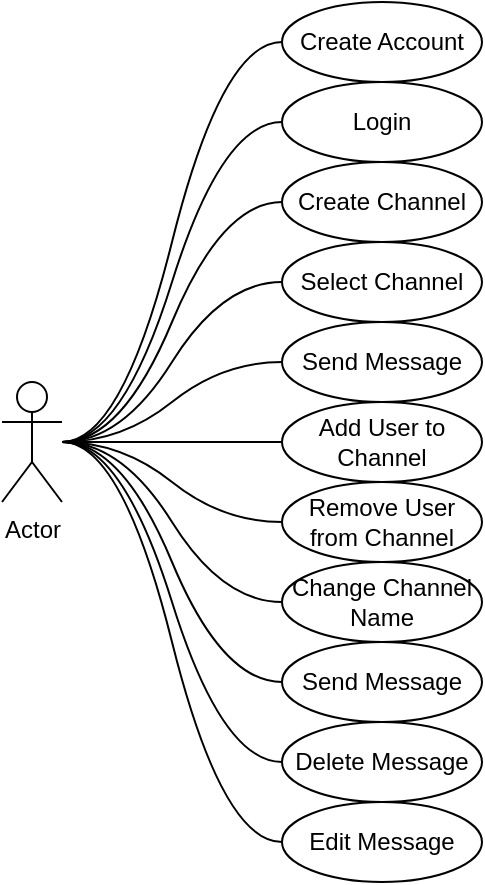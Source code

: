 <mxfile version="21.8.0" type="device">
  <diagram name="Page-1" id="ZpfezPk5MuoGUGfvG7_E">
    <mxGraphModel dx="636" dy="477" grid="1" gridSize="10" guides="1" tooltips="1" connect="1" arrows="1" fold="1" page="1" pageScale="1" pageWidth="850" pageHeight="1100" math="0" shadow="0">
      <root>
        <mxCell id="0" />
        <mxCell id="1" parent="0" />
        <mxCell id="AVP0JRcrg4ZeBesZcvpQ-24" style="edgeStyle=entityRelationEdgeStyle;orthogonalLoop=1;jettySize=auto;html=1;entryX=0;entryY=0.5;entryDx=0;entryDy=0;strokeColor=default;curved=1;strokeWidth=1;endArrow=none;endFill=0;" edge="1" parent="1" source="AVP0JRcrg4ZeBesZcvpQ-1" target="AVP0JRcrg4ZeBesZcvpQ-23">
          <mxGeometry relative="1" as="geometry" />
        </mxCell>
        <mxCell id="AVP0JRcrg4ZeBesZcvpQ-25" style="edgeStyle=entityRelationEdgeStyle;orthogonalLoop=1;jettySize=auto;html=1;entryX=0;entryY=0.5;entryDx=0;entryDy=0;strokeColor=default;curved=1;strokeWidth=1;endArrow=none;endFill=0;" edge="1" parent="1" source="AVP0JRcrg4ZeBesZcvpQ-1" target="AVP0JRcrg4ZeBesZcvpQ-22">
          <mxGeometry relative="1" as="geometry" />
        </mxCell>
        <mxCell id="AVP0JRcrg4ZeBesZcvpQ-26" style="edgeStyle=entityRelationEdgeStyle;orthogonalLoop=1;jettySize=auto;html=1;entryX=0;entryY=0.5;entryDx=0;entryDy=0;strokeColor=default;curved=1;strokeWidth=1;endArrow=none;endFill=0;" edge="1" parent="1" source="AVP0JRcrg4ZeBesZcvpQ-1" target="AVP0JRcrg4ZeBesZcvpQ-21">
          <mxGeometry relative="1" as="geometry" />
        </mxCell>
        <mxCell id="AVP0JRcrg4ZeBesZcvpQ-27" style="edgeStyle=entityRelationEdgeStyle;orthogonalLoop=1;jettySize=auto;html=1;entryX=0;entryY=0.5;entryDx=0;entryDy=0;strokeColor=default;curved=1;strokeWidth=1;endArrow=none;endFill=0;" edge="1" parent="1" source="AVP0JRcrg4ZeBesZcvpQ-1" target="AVP0JRcrg4ZeBesZcvpQ-19">
          <mxGeometry relative="1" as="geometry" />
        </mxCell>
        <mxCell id="AVP0JRcrg4ZeBesZcvpQ-28" style="edgeStyle=entityRelationEdgeStyle;orthogonalLoop=1;jettySize=auto;html=1;entryX=0;entryY=0.5;entryDx=0;entryDy=0;strokeColor=default;curved=1;strokeWidth=1;endArrow=none;endFill=0;" edge="1" parent="1" source="AVP0JRcrg4ZeBesZcvpQ-1" target="AVP0JRcrg4ZeBesZcvpQ-18">
          <mxGeometry relative="1" as="geometry" />
        </mxCell>
        <mxCell id="AVP0JRcrg4ZeBesZcvpQ-29" style="edgeStyle=entityRelationEdgeStyle;orthogonalLoop=1;jettySize=auto;html=1;entryX=0;entryY=0.5;entryDx=0;entryDy=0;strokeColor=default;curved=1;strokeWidth=1;endArrow=none;endFill=0;" edge="1" parent="1" source="AVP0JRcrg4ZeBesZcvpQ-1" target="AVP0JRcrg4ZeBesZcvpQ-17">
          <mxGeometry relative="1" as="geometry" />
        </mxCell>
        <mxCell id="AVP0JRcrg4ZeBesZcvpQ-30" style="edgeStyle=entityRelationEdgeStyle;orthogonalLoop=1;jettySize=auto;html=1;entryX=0;entryY=0.5;entryDx=0;entryDy=0;strokeColor=default;curved=1;strokeWidth=1;endArrow=none;endFill=0;" edge="1" parent="1" source="AVP0JRcrg4ZeBesZcvpQ-1" target="AVP0JRcrg4ZeBesZcvpQ-16">
          <mxGeometry relative="1" as="geometry" />
        </mxCell>
        <mxCell id="AVP0JRcrg4ZeBesZcvpQ-31" style="edgeStyle=entityRelationEdgeStyle;orthogonalLoop=1;jettySize=auto;html=1;entryX=0;entryY=0.5;entryDx=0;entryDy=0;strokeColor=default;curved=1;strokeWidth=1;endArrow=none;endFill=0;" edge="1" parent="1" source="AVP0JRcrg4ZeBesZcvpQ-1" target="AVP0JRcrg4ZeBesZcvpQ-15">
          <mxGeometry relative="1" as="geometry" />
        </mxCell>
        <mxCell id="AVP0JRcrg4ZeBesZcvpQ-32" style="edgeStyle=entityRelationEdgeStyle;orthogonalLoop=1;jettySize=auto;html=1;entryX=0;entryY=0.5;entryDx=0;entryDy=0;strokeColor=default;curved=1;strokeWidth=1;endArrow=none;endFill=0;" edge="1" parent="1" source="AVP0JRcrg4ZeBesZcvpQ-1" target="AVP0JRcrg4ZeBesZcvpQ-14">
          <mxGeometry relative="1" as="geometry" />
        </mxCell>
        <mxCell id="AVP0JRcrg4ZeBesZcvpQ-33" style="edgeStyle=entityRelationEdgeStyle;orthogonalLoop=1;jettySize=auto;html=1;entryX=0;entryY=0.5;entryDx=0;entryDy=0;strokeColor=default;curved=1;strokeWidth=1;endArrow=none;endFill=0;" edge="1" parent="1" source="AVP0JRcrg4ZeBesZcvpQ-1" target="AVP0JRcrg4ZeBesZcvpQ-7">
          <mxGeometry relative="1" as="geometry" />
        </mxCell>
        <mxCell id="AVP0JRcrg4ZeBesZcvpQ-34" style="edgeStyle=entityRelationEdgeStyle;orthogonalLoop=1;jettySize=auto;html=1;entryX=0;entryY=0.5;entryDx=0;entryDy=0;strokeColor=default;curved=1;strokeWidth=1;endArrow=none;endFill=0;" edge="1" parent="1" source="AVP0JRcrg4ZeBesZcvpQ-1" target="AVP0JRcrg4ZeBesZcvpQ-2">
          <mxGeometry relative="1" as="geometry" />
        </mxCell>
        <mxCell id="AVP0JRcrg4ZeBesZcvpQ-1" value="Actor" style="shape=umlActor;verticalLabelPosition=bottom;verticalAlign=top;html=1;outlineConnect=0;" vertex="1" parent="1">
          <mxGeometry x="180" y="210" width="30" height="60" as="geometry" />
        </mxCell>
        <mxCell id="AVP0JRcrg4ZeBesZcvpQ-2" value="Create Account" style="ellipse;whiteSpace=wrap;html=1;" vertex="1" parent="1">
          <mxGeometry x="320" y="20" width="100" height="40" as="geometry" />
        </mxCell>
        <mxCell id="AVP0JRcrg4ZeBesZcvpQ-7" value="Login" style="ellipse;whiteSpace=wrap;html=1;" vertex="1" parent="1">
          <mxGeometry x="320" y="60" width="100" height="40" as="geometry" />
        </mxCell>
        <mxCell id="AVP0JRcrg4ZeBesZcvpQ-14" value="Create Channel" style="ellipse;whiteSpace=wrap;html=1;" vertex="1" parent="1">
          <mxGeometry x="320" y="100" width="100" height="40" as="geometry" />
        </mxCell>
        <mxCell id="AVP0JRcrg4ZeBesZcvpQ-15" value="Select Channel" style="ellipse;whiteSpace=wrap;html=1;" vertex="1" parent="1">
          <mxGeometry x="320" y="140" width="100" height="40" as="geometry" />
        </mxCell>
        <mxCell id="AVP0JRcrg4ZeBesZcvpQ-16" value="Send Message" style="ellipse;whiteSpace=wrap;html=1;" vertex="1" parent="1">
          <mxGeometry x="320" y="180" width="100" height="40" as="geometry" />
        </mxCell>
        <mxCell id="AVP0JRcrg4ZeBesZcvpQ-17" value="Add User to Channel" style="ellipse;whiteSpace=wrap;html=1;" vertex="1" parent="1">
          <mxGeometry x="320" y="220" width="100" height="40" as="geometry" />
        </mxCell>
        <mxCell id="AVP0JRcrg4ZeBesZcvpQ-18" value="Remove User from Channel" style="ellipse;whiteSpace=wrap;html=1;" vertex="1" parent="1">
          <mxGeometry x="320" y="260" width="100" height="40" as="geometry" />
        </mxCell>
        <mxCell id="AVP0JRcrg4ZeBesZcvpQ-19" value="Change Channel Name" style="ellipse;whiteSpace=wrap;html=1;" vertex="1" parent="1">
          <mxGeometry x="320" y="300" width="100" height="40" as="geometry" />
        </mxCell>
        <mxCell id="AVP0JRcrg4ZeBesZcvpQ-21" value="Send Message" style="ellipse;whiteSpace=wrap;html=1;" vertex="1" parent="1">
          <mxGeometry x="320" y="340" width="100" height="40" as="geometry" />
        </mxCell>
        <mxCell id="AVP0JRcrg4ZeBesZcvpQ-22" value="Delete Message" style="ellipse;whiteSpace=wrap;html=1;" vertex="1" parent="1">
          <mxGeometry x="320" y="380" width="100" height="40" as="geometry" />
        </mxCell>
        <mxCell id="AVP0JRcrg4ZeBesZcvpQ-23" value="&lt;div&gt;Edit Message&lt;/div&gt;" style="ellipse;whiteSpace=wrap;html=1;" vertex="1" parent="1">
          <mxGeometry x="320" y="420" width="100" height="40" as="geometry" />
        </mxCell>
      </root>
    </mxGraphModel>
  </diagram>
</mxfile>
